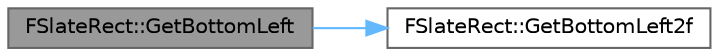digraph "FSlateRect::GetBottomLeft"
{
 // INTERACTIVE_SVG=YES
 // LATEX_PDF_SIZE
  bgcolor="transparent";
  edge [fontname=Helvetica,fontsize=10,labelfontname=Helvetica,labelfontsize=10];
  node [fontname=Helvetica,fontsize=10,shape=box,height=0.2,width=0.4];
  rankdir="LR";
  Node1 [id="Node000001",label="FSlateRect::GetBottomLeft",height=0.2,width=0.4,color="gray40", fillcolor="grey60", style="filled", fontcolor="black",tooltip="Returns the bottom-left position of the rectangle."];
  Node1 -> Node2 [id="edge1_Node000001_Node000002",color="steelblue1",style="solid",tooltip=" "];
  Node2 [id="Node000002",label="FSlateRect::GetBottomLeft2f",height=0.2,width=0.4,color="grey40", fillcolor="white", style="filled",URL="$db/d16/classFSlateRect.html#adc5cdc56c50f510a5bd6e849c4761a3c",tooltip=" "];
}
